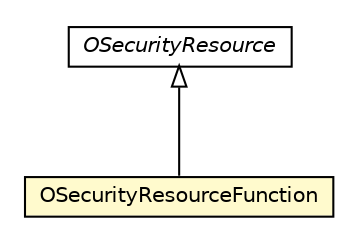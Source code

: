 #!/usr/local/bin/dot
#
# Class diagram 
# Generated by UMLGraph version R5_6-24-gf6e263 (http://www.umlgraph.org/)
#

digraph G {
	edge [fontname="Helvetica",fontsize=10,labelfontname="Helvetica",labelfontsize=10];
	node [fontname="Helvetica",fontsize=10,shape=plaintext];
	nodesep=0.25;
	ranksep=0.5;
	// com.orientechnologies.orient.core.metadata.security.OSecurityResourceFunction
	c6638563 [label=<<table title="com.orientechnologies.orient.core.metadata.security.OSecurityResourceFunction" border="0" cellborder="1" cellspacing="0" cellpadding="2" port="p" bgcolor="lemonChiffon" href="./OSecurityResourceFunction.html">
		<tr><td><table border="0" cellspacing="0" cellpadding="1">
<tr><td align="center" balign="center"> OSecurityResourceFunction </td></tr>
		</table></td></tr>
		</table>>, URL="./OSecurityResourceFunction.html", fontname="Helvetica", fontcolor="black", fontsize=10.0];
	// com.orientechnologies.orient.core.metadata.security.OSecurityResource
	c6638578 [label=<<table title="com.orientechnologies.orient.core.metadata.security.OSecurityResource" border="0" cellborder="1" cellspacing="0" cellpadding="2" port="p" href="./OSecurityResource.html">
		<tr><td><table border="0" cellspacing="0" cellpadding="1">
<tr><td align="center" balign="center"><font face="Helvetica-Oblique"> OSecurityResource </font></td></tr>
		</table></td></tr>
		</table>>, URL="./OSecurityResource.html", fontname="Helvetica", fontcolor="black", fontsize=10.0];
	//com.orientechnologies.orient.core.metadata.security.OSecurityResourceFunction extends com.orientechnologies.orient.core.metadata.security.OSecurityResource
	c6638578:p -> c6638563:p [dir=back,arrowtail=empty];
}

